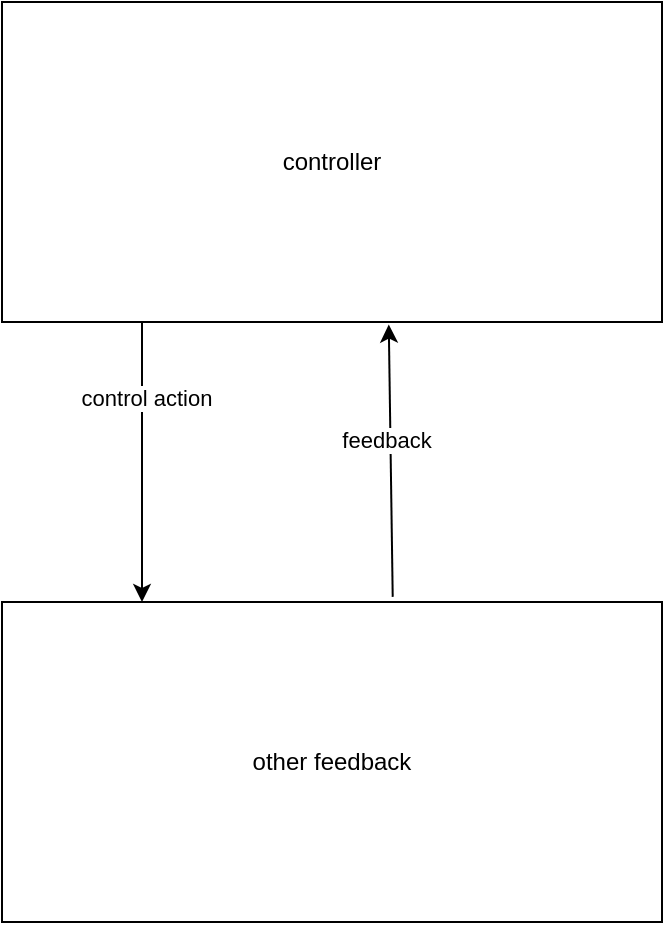 <mxfile version="26.2.12">
  <diagram name="Page-1" id="3PmlICiMeUtgOZvWoicp">
    <mxGraphModel dx="567" dy="534" grid="1" gridSize="10" guides="1" tooltips="1" connect="1" arrows="1" fold="1" page="1" pageScale="1" pageWidth="850" pageHeight="1100" math="0" shadow="0">
      <root>
        <mxCell id="0" />
        <mxCell id="1" parent="0" />
        <mxCell id="hf51IAlsqGsPf9haoYJI-2" value="controller" style="rounded=0;whiteSpace=wrap;html=1;" vertex="1" parent="1">
          <mxGeometry x="180" y="230" width="330" height="160" as="geometry" />
        </mxCell>
        <mxCell id="hf51IAlsqGsPf9haoYJI-3" value="other feedback" style="rounded=0;whiteSpace=wrap;html=1;" vertex="1" parent="1">
          <mxGeometry x="180" y="530" width="330" height="160" as="geometry" />
        </mxCell>
        <mxCell id="hf51IAlsqGsPf9haoYJI-4" value="" style="endArrow=classic;html=1;rounded=0;exitX=0.5;exitY=1;exitDx=0;exitDy=0;" edge="1" parent="1">
          <mxGeometry width="50" height="50" relative="1" as="geometry">
            <mxPoint x="250" y="390" as="sourcePoint" />
            <mxPoint x="250" y="530" as="targetPoint" />
            <Array as="points">
              <mxPoint x="250" y="470" />
            </Array>
          </mxGeometry>
        </mxCell>
        <mxCell id="hf51IAlsqGsPf9haoYJI-5" value="control action" style="edgeLabel;html=1;align=center;verticalAlign=middle;resizable=0;points=[];" vertex="1" connectable="0" parent="hf51IAlsqGsPf9haoYJI-4">
          <mxGeometry x="-0.459" y="2" relative="1" as="geometry">
            <mxPoint as="offset" />
          </mxGeometry>
        </mxCell>
        <mxCell id="hf51IAlsqGsPf9haoYJI-6" value="" style="edgeStyle=none;orthogonalLoop=1;jettySize=auto;html=1;rounded=0;exitX=0.592;exitY=-0.016;exitDx=0;exitDy=0;exitPerimeter=0;entryX=0.586;entryY=1.008;entryDx=0;entryDy=0;entryPerimeter=0;" edge="1" parent="1" source="hf51IAlsqGsPf9haoYJI-3" target="hf51IAlsqGsPf9haoYJI-2">
          <mxGeometry width="100" relative="1" as="geometry">
            <mxPoint x="380" y="450" as="sourcePoint" />
            <mxPoint x="480" y="450" as="targetPoint" />
            <Array as="points" />
          </mxGeometry>
        </mxCell>
        <mxCell id="hf51IAlsqGsPf9haoYJI-7" value="feedback" style="edgeLabel;html=1;align=center;verticalAlign=middle;resizable=0;points=[];" vertex="1" connectable="0" parent="hf51IAlsqGsPf9haoYJI-6">
          <mxGeometry x="0.155" y="2" relative="1" as="geometry">
            <mxPoint as="offset" />
          </mxGeometry>
        </mxCell>
      </root>
    </mxGraphModel>
  </diagram>
</mxfile>

